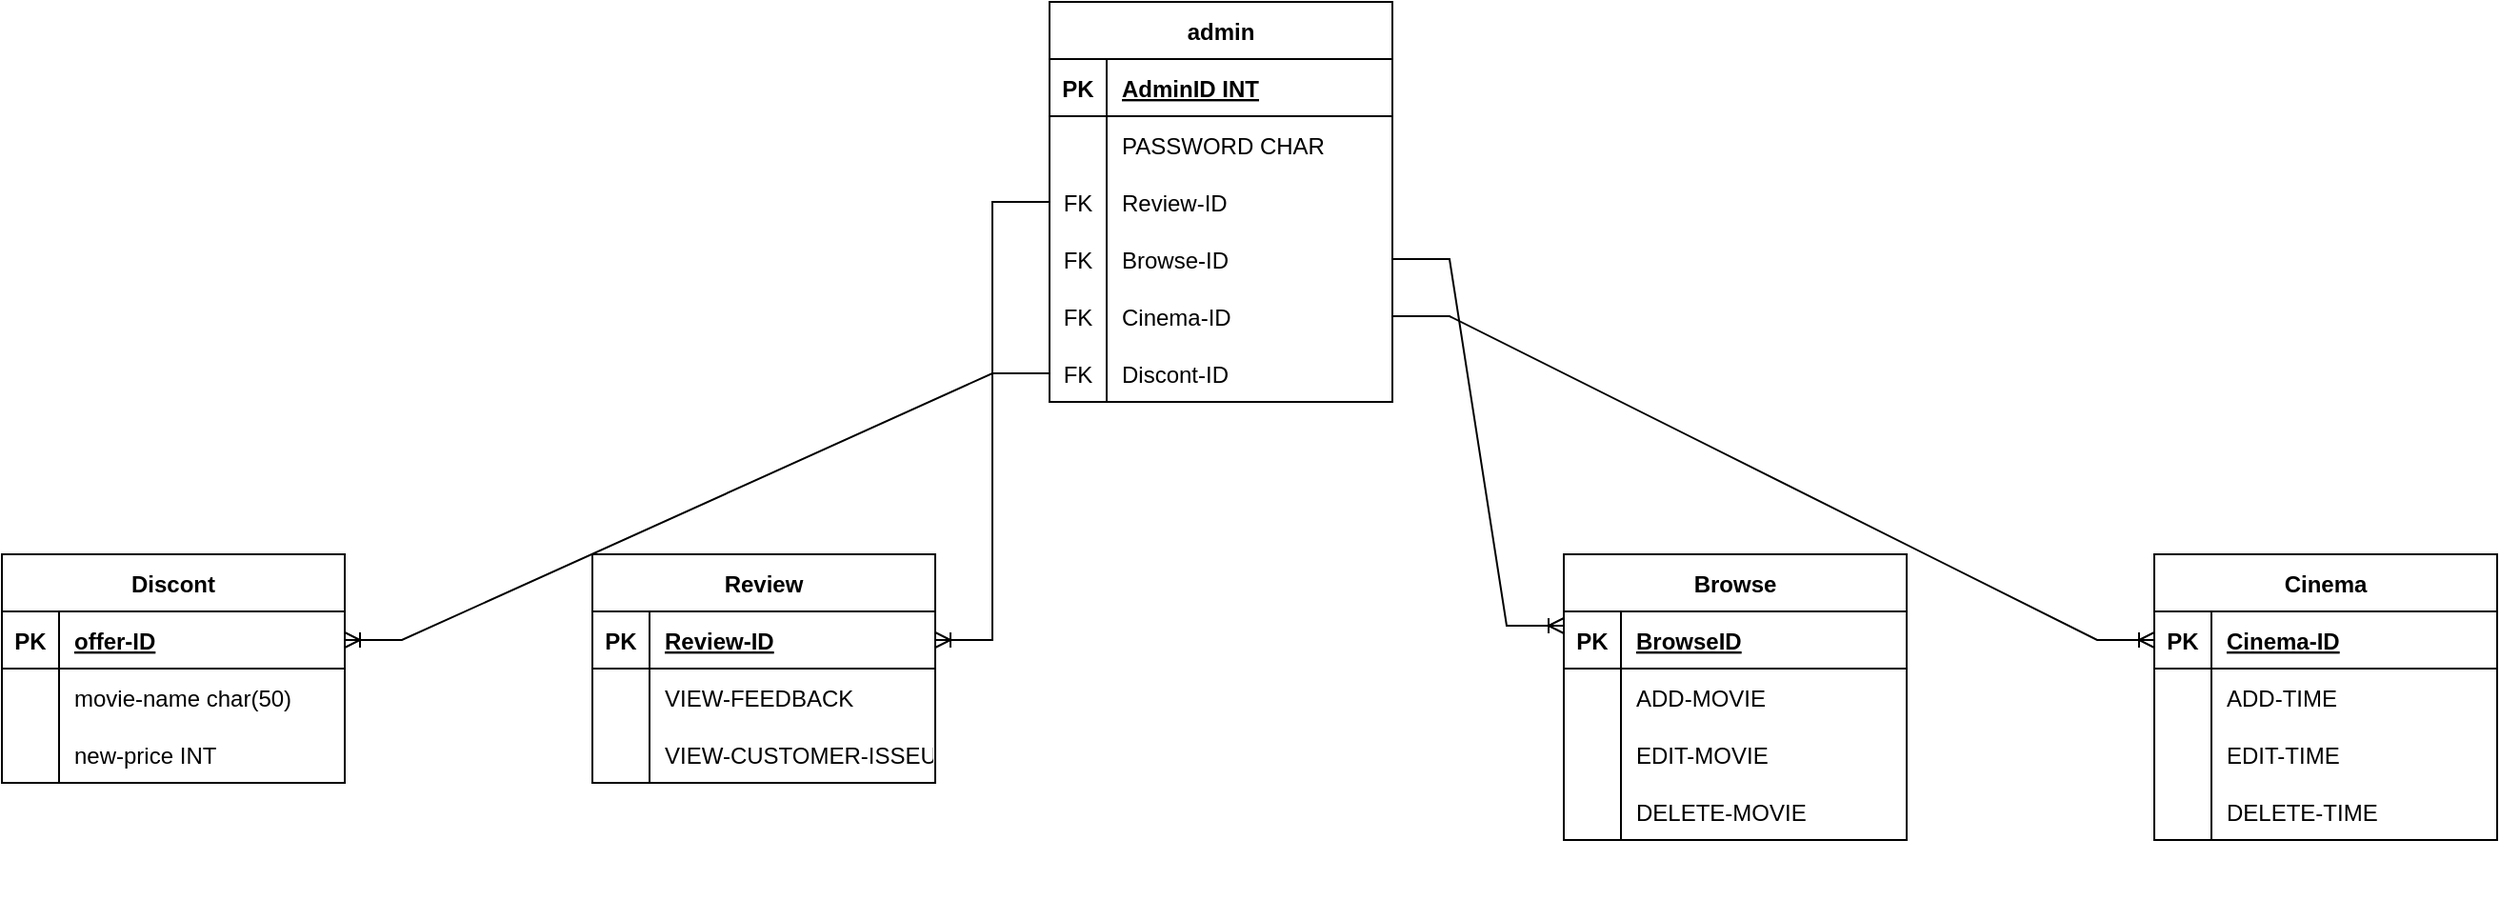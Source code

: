 <mxfile version="20.8.10" type="device"><diagram name="Page-1" id="c8yN2oYw92QMiAR7TUfr"><mxGraphModel dx="3000" dy="1115" grid="1" gridSize="10" guides="1" tooltips="1" connect="1" arrows="1" fold="1" page="1" pageScale="1" pageWidth="850" pageHeight="1100" math="0" shadow="0"><root><mxCell id="0"/><mxCell id="1" parent="0"/><mxCell id="0hVGEGQ_0eAb94WPZviF-1" value="admin" style="shape=table;startSize=30;container=1;collapsible=1;childLayout=tableLayout;fixedRows=1;rowLines=0;fontStyle=1;align=center;resizeLast=1;" parent="1" vertex="1"><mxGeometry x="370" y="50" width="180" height="210" as="geometry"/></mxCell><mxCell id="0hVGEGQ_0eAb94WPZviF-2" value="" style="shape=tableRow;horizontal=0;startSize=0;swimlaneHead=0;swimlaneBody=0;fillColor=none;collapsible=0;dropTarget=0;points=[[0,0.5],[1,0.5]];portConstraint=eastwest;top=0;left=0;right=0;bottom=1;" parent="0hVGEGQ_0eAb94WPZviF-1" vertex="1"><mxGeometry y="30" width="180" height="30" as="geometry"/></mxCell><mxCell id="0hVGEGQ_0eAb94WPZviF-3" value="PK" style="shape=partialRectangle;connectable=0;fillColor=none;top=0;left=0;bottom=0;right=0;fontStyle=1;overflow=hidden;" parent="0hVGEGQ_0eAb94WPZviF-2" vertex="1"><mxGeometry width="30" height="30" as="geometry"><mxRectangle width="30" height="30" as="alternateBounds"/></mxGeometry></mxCell><mxCell id="0hVGEGQ_0eAb94WPZviF-4" value="AdminID INT" style="shape=partialRectangle;connectable=0;fillColor=none;top=0;left=0;bottom=0;right=0;align=left;spacingLeft=6;fontStyle=5;overflow=hidden;" parent="0hVGEGQ_0eAb94WPZviF-2" vertex="1"><mxGeometry x="30" width="150" height="30" as="geometry"><mxRectangle width="150" height="30" as="alternateBounds"/></mxGeometry></mxCell><mxCell id="0hVGEGQ_0eAb94WPZviF-5" value="" style="shape=tableRow;horizontal=0;startSize=0;swimlaneHead=0;swimlaneBody=0;fillColor=none;collapsible=0;dropTarget=0;points=[[0,0.5],[1,0.5]];portConstraint=eastwest;top=0;left=0;right=0;bottom=0;" parent="0hVGEGQ_0eAb94WPZviF-1" vertex="1"><mxGeometry y="60" width="180" height="30" as="geometry"/></mxCell><mxCell id="0hVGEGQ_0eAb94WPZviF-6" value="" style="shape=partialRectangle;connectable=0;fillColor=none;top=0;left=0;bottom=0;right=0;editable=1;overflow=hidden;" parent="0hVGEGQ_0eAb94WPZviF-5" vertex="1"><mxGeometry width="30" height="30" as="geometry"><mxRectangle width="30" height="30" as="alternateBounds"/></mxGeometry></mxCell><mxCell id="0hVGEGQ_0eAb94WPZviF-7" value="PASSWORD CHAR" style="shape=partialRectangle;connectable=0;fillColor=none;top=0;left=0;bottom=0;right=0;align=left;spacingLeft=6;overflow=hidden;" parent="0hVGEGQ_0eAb94WPZviF-5" vertex="1"><mxGeometry x="30" width="150" height="30" as="geometry"><mxRectangle width="150" height="30" as="alternateBounds"/></mxGeometry></mxCell><mxCell id="0hVGEGQ_0eAb94WPZviF-8" value="" style="shape=tableRow;horizontal=0;startSize=0;swimlaneHead=0;swimlaneBody=0;fillColor=none;collapsible=0;dropTarget=0;points=[[0,0.5],[1,0.5]];portConstraint=eastwest;top=0;left=0;right=0;bottom=0;" parent="0hVGEGQ_0eAb94WPZviF-1" vertex="1"><mxGeometry y="90" width="180" height="30" as="geometry"/></mxCell><mxCell id="0hVGEGQ_0eAb94WPZviF-9" value="FK" style="shape=partialRectangle;connectable=0;fillColor=none;top=0;left=0;bottom=0;right=0;fontStyle=0;overflow=hidden;" parent="0hVGEGQ_0eAb94WPZviF-8" vertex="1"><mxGeometry width="30" height="30" as="geometry"><mxRectangle width="30" height="30" as="alternateBounds"/></mxGeometry></mxCell><mxCell id="0hVGEGQ_0eAb94WPZviF-10" value="Review-ID" style="shape=partialRectangle;connectable=0;fillColor=none;top=0;left=0;bottom=0;right=0;align=left;spacingLeft=6;fontStyle=0;overflow=hidden;" parent="0hVGEGQ_0eAb94WPZviF-8" vertex="1"><mxGeometry x="30" width="150" height="30" as="geometry"><mxRectangle width="150" height="30" as="alternateBounds"/></mxGeometry></mxCell><mxCell id="9t6XmSHxFOvnHD81adAV-1" value="" style="shape=tableRow;horizontal=0;startSize=0;swimlaneHead=0;swimlaneBody=0;fillColor=none;collapsible=0;dropTarget=0;points=[[0,0.5],[1,0.5]];portConstraint=eastwest;top=0;left=0;right=0;bottom=0;" vertex="1" parent="0hVGEGQ_0eAb94WPZviF-1"><mxGeometry y="120" width="180" height="30" as="geometry"/></mxCell><mxCell id="9t6XmSHxFOvnHD81adAV-2" value="FK" style="shape=partialRectangle;connectable=0;fillColor=none;top=0;left=0;bottom=0;right=0;fontStyle=0;overflow=hidden;" vertex="1" parent="9t6XmSHxFOvnHD81adAV-1"><mxGeometry width="30" height="30" as="geometry"><mxRectangle width="30" height="30" as="alternateBounds"/></mxGeometry></mxCell><mxCell id="9t6XmSHxFOvnHD81adAV-3" value="Browse-ID" style="shape=partialRectangle;connectable=0;fillColor=none;top=0;left=0;bottom=0;right=0;align=left;spacingLeft=6;fontStyle=0;overflow=hidden;" vertex="1" parent="9t6XmSHxFOvnHD81adAV-1"><mxGeometry x="30" width="150" height="30" as="geometry"><mxRectangle width="150" height="30" as="alternateBounds"/></mxGeometry></mxCell><mxCell id="9t6XmSHxFOvnHD81adAV-4" value="" style="shape=tableRow;horizontal=0;startSize=0;swimlaneHead=0;swimlaneBody=0;fillColor=none;collapsible=0;dropTarget=0;points=[[0,0.5],[1,0.5]];portConstraint=eastwest;top=0;left=0;right=0;bottom=0;" vertex="1" parent="0hVGEGQ_0eAb94WPZviF-1"><mxGeometry y="150" width="180" height="30" as="geometry"/></mxCell><mxCell id="9t6XmSHxFOvnHD81adAV-5" value="FK" style="shape=partialRectangle;connectable=0;fillColor=none;top=0;left=0;bottom=0;right=0;fontStyle=0;overflow=hidden;" vertex="1" parent="9t6XmSHxFOvnHD81adAV-4"><mxGeometry width="30" height="30" as="geometry"><mxRectangle width="30" height="30" as="alternateBounds"/></mxGeometry></mxCell><mxCell id="9t6XmSHxFOvnHD81adAV-6" value="Cinema-ID" style="shape=partialRectangle;connectable=0;fillColor=none;top=0;left=0;bottom=0;right=0;align=left;spacingLeft=6;fontStyle=0;overflow=hidden;" vertex="1" parent="9t6XmSHxFOvnHD81adAV-4"><mxGeometry x="30" width="150" height="30" as="geometry"><mxRectangle width="150" height="30" as="alternateBounds"/></mxGeometry></mxCell><mxCell id="9t6XmSHxFOvnHD81adAV-7" value="" style="shape=tableRow;horizontal=0;startSize=0;swimlaneHead=0;swimlaneBody=0;fillColor=none;collapsible=0;dropTarget=0;points=[[0,0.5],[1,0.5]];portConstraint=eastwest;top=0;left=0;right=0;bottom=0;" vertex="1" parent="0hVGEGQ_0eAb94WPZviF-1"><mxGeometry y="180" width="180" height="30" as="geometry"/></mxCell><mxCell id="9t6XmSHxFOvnHD81adAV-8" value="FK" style="shape=partialRectangle;connectable=0;fillColor=none;top=0;left=0;bottom=0;right=0;fontStyle=0;overflow=hidden;" vertex="1" parent="9t6XmSHxFOvnHD81adAV-7"><mxGeometry width="30" height="30" as="geometry"><mxRectangle width="30" height="30" as="alternateBounds"/></mxGeometry></mxCell><mxCell id="9t6XmSHxFOvnHD81adAV-9" value="Discont-ID" style="shape=partialRectangle;connectable=0;fillColor=none;top=0;left=0;bottom=0;right=0;align=left;spacingLeft=6;fontStyle=0;overflow=hidden;" vertex="1" parent="9t6XmSHxFOvnHD81adAV-7"><mxGeometry x="30" width="150" height="30" as="geometry"><mxRectangle width="150" height="30" as="alternateBounds"/></mxGeometry></mxCell><mxCell id="0hVGEGQ_0eAb94WPZviF-12" value="" style="line;strokeWidth=1;rotatable=0;dashed=0;labelPosition=right;align=left;verticalAlign=middle;spacingTop=0;spacingLeft=6;points=[];portConstraint=eastwest;" parent="1" vertex="1"><mxGeometry x="20" y="520" width="180" as="geometry"/></mxCell><mxCell id="9t6XmSHxFOvnHD81adAV-10" value="Review" style="shape=table;startSize=30;container=1;collapsible=1;childLayout=tableLayout;fixedRows=1;rowLines=0;fontStyle=1;align=center;resizeLast=1;" vertex="1" parent="1"><mxGeometry x="130" y="340" width="180" height="120" as="geometry"/></mxCell><mxCell id="9t6XmSHxFOvnHD81adAV-11" value="" style="shape=tableRow;horizontal=0;startSize=0;swimlaneHead=0;swimlaneBody=0;fillColor=none;collapsible=0;dropTarget=0;points=[[0,0.5],[1,0.5]];portConstraint=eastwest;top=0;left=0;right=0;bottom=1;" vertex="1" parent="9t6XmSHxFOvnHD81adAV-10"><mxGeometry y="30" width="180" height="30" as="geometry"/></mxCell><mxCell id="9t6XmSHxFOvnHD81adAV-12" value="PK" style="shape=partialRectangle;connectable=0;fillColor=none;top=0;left=0;bottom=0;right=0;fontStyle=1;overflow=hidden;" vertex="1" parent="9t6XmSHxFOvnHD81adAV-11"><mxGeometry width="30" height="30" as="geometry"><mxRectangle width="30" height="30" as="alternateBounds"/></mxGeometry></mxCell><mxCell id="9t6XmSHxFOvnHD81adAV-13" value="Review-ID" style="shape=partialRectangle;connectable=0;fillColor=none;top=0;left=0;bottom=0;right=0;align=left;spacingLeft=6;fontStyle=5;overflow=hidden;" vertex="1" parent="9t6XmSHxFOvnHD81adAV-11"><mxGeometry x="30" width="150" height="30" as="geometry"><mxRectangle width="150" height="30" as="alternateBounds"/></mxGeometry></mxCell><mxCell id="9t6XmSHxFOvnHD81adAV-14" value="" style="shape=tableRow;horizontal=0;startSize=0;swimlaneHead=0;swimlaneBody=0;fillColor=none;collapsible=0;dropTarget=0;points=[[0,0.5],[1,0.5]];portConstraint=eastwest;top=0;left=0;right=0;bottom=0;" vertex="1" parent="9t6XmSHxFOvnHD81adAV-10"><mxGeometry y="60" width="180" height="30" as="geometry"/></mxCell><mxCell id="9t6XmSHxFOvnHD81adAV-15" value="" style="shape=partialRectangle;connectable=0;fillColor=none;top=0;left=0;bottom=0;right=0;editable=1;overflow=hidden;" vertex="1" parent="9t6XmSHxFOvnHD81adAV-14"><mxGeometry width="30" height="30" as="geometry"><mxRectangle width="30" height="30" as="alternateBounds"/></mxGeometry></mxCell><mxCell id="9t6XmSHxFOvnHD81adAV-16" value="VIEW-FEEDBACK" style="shape=partialRectangle;connectable=0;fillColor=none;top=0;left=0;bottom=0;right=0;align=left;spacingLeft=6;overflow=hidden;" vertex="1" parent="9t6XmSHxFOvnHD81adAV-14"><mxGeometry x="30" width="150" height="30" as="geometry"><mxRectangle width="150" height="30" as="alternateBounds"/></mxGeometry></mxCell><mxCell id="9t6XmSHxFOvnHD81adAV-17" value="" style="shape=tableRow;horizontal=0;startSize=0;swimlaneHead=0;swimlaneBody=0;fillColor=none;collapsible=0;dropTarget=0;points=[[0,0.5],[1,0.5]];portConstraint=eastwest;top=0;left=0;right=0;bottom=0;" vertex="1" parent="9t6XmSHxFOvnHD81adAV-10"><mxGeometry y="90" width="180" height="30" as="geometry"/></mxCell><mxCell id="9t6XmSHxFOvnHD81adAV-18" value="" style="shape=partialRectangle;connectable=0;fillColor=none;top=0;left=0;bottom=0;right=0;editable=1;overflow=hidden;" vertex="1" parent="9t6XmSHxFOvnHD81adAV-17"><mxGeometry width="30" height="30" as="geometry"><mxRectangle width="30" height="30" as="alternateBounds"/></mxGeometry></mxCell><mxCell id="9t6XmSHxFOvnHD81adAV-19" value="VIEW-CUSTOMER-ISSEUS" style="shape=partialRectangle;connectable=0;fillColor=none;top=0;left=0;bottom=0;right=0;align=left;spacingLeft=6;overflow=hidden;" vertex="1" parent="9t6XmSHxFOvnHD81adAV-17"><mxGeometry x="30" width="150" height="30" as="geometry"><mxRectangle width="150" height="30" as="alternateBounds"/></mxGeometry></mxCell><mxCell id="9t6XmSHxFOvnHD81adAV-23" value="Browse" style="shape=table;startSize=30;container=1;collapsible=1;childLayout=tableLayout;fixedRows=1;rowLines=0;fontStyle=1;align=center;resizeLast=1;" vertex="1" parent="1"><mxGeometry x="640" y="340" width="180" height="150" as="geometry"/></mxCell><mxCell id="9t6XmSHxFOvnHD81adAV-24" value="" style="shape=tableRow;horizontal=0;startSize=0;swimlaneHead=0;swimlaneBody=0;fillColor=none;collapsible=0;dropTarget=0;points=[[0,0.5],[1,0.5]];portConstraint=eastwest;top=0;left=0;right=0;bottom=1;" vertex="1" parent="9t6XmSHxFOvnHD81adAV-23"><mxGeometry y="30" width="180" height="30" as="geometry"/></mxCell><mxCell id="9t6XmSHxFOvnHD81adAV-25" value="PK" style="shape=partialRectangle;connectable=0;fillColor=none;top=0;left=0;bottom=0;right=0;fontStyle=1;overflow=hidden;" vertex="1" parent="9t6XmSHxFOvnHD81adAV-24"><mxGeometry width="30" height="30" as="geometry"><mxRectangle width="30" height="30" as="alternateBounds"/></mxGeometry></mxCell><mxCell id="9t6XmSHxFOvnHD81adAV-26" value="BrowseID" style="shape=partialRectangle;connectable=0;fillColor=none;top=0;left=0;bottom=0;right=0;align=left;spacingLeft=6;fontStyle=5;overflow=hidden;" vertex="1" parent="9t6XmSHxFOvnHD81adAV-24"><mxGeometry x="30" width="150" height="30" as="geometry"><mxRectangle width="150" height="30" as="alternateBounds"/></mxGeometry></mxCell><mxCell id="9t6XmSHxFOvnHD81adAV-27" value="" style="shape=tableRow;horizontal=0;startSize=0;swimlaneHead=0;swimlaneBody=0;fillColor=none;collapsible=0;dropTarget=0;points=[[0,0.5],[1,0.5]];portConstraint=eastwest;top=0;left=0;right=0;bottom=0;" vertex="1" parent="9t6XmSHxFOvnHD81adAV-23"><mxGeometry y="60" width="180" height="30" as="geometry"/></mxCell><mxCell id="9t6XmSHxFOvnHD81adAV-28" value="" style="shape=partialRectangle;connectable=0;fillColor=none;top=0;left=0;bottom=0;right=0;editable=1;overflow=hidden;" vertex="1" parent="9t6XmSHxFOvnHD81adAV-27"><mxGeometry width="30" height="30" as="geometry"><mxRectangle width="30" height="30" as="alternateBounds"/></mxGeometry></mxCell><mxCell id="9t6XmSHxFOvnHD81adAV-29" value="ADD-MOVIE" style="shape=partialRectangle;connectable=0;fillColor=none;top=0;left=0;bottom=0;right=0;align=left;spacingLeft=6;overflow=hidden;" vertex="1" parent="9t6XmSHxFOvnHD81adAV-27"><mxGeometry x="30" width="150" height="30" as="geometry"><mxRectangle width="150" height="30" as="alternateBounds"/></mxGeometry></mxCell><mxCell id="9t6XmSHxFOvnHD81adAV-30" value="" style="shape=tableRow;horizontal=0;startSize=0;swimlaneHead=0;swimlaneBody=0;fillColor=none;collapsible=0;dropTarget=0;points=[[0,0.5],[1,0.5]];portConstraint=eastwest;top=0;left=0;right=0;bottom=0;" vertex="1" parent="9t6XmSHxFOvnHD81adAV-23"><mxGeometry y="90" width="180" height="30" as="geometry"/></mxCell><mxCell id="9t6XmSHxFOvnHD81adAV-31" value="" style="shape=partialRectangle;connectable=0;fillColor=none;top=0;left=0;bottom=0;right=0;editable=1;overflow=hidden;" vertex="1" parent="9t6XmSHxFOvnHD81adAV-30"><mxGeometry width="30" height="30" as="geometry"><mxRectangle width="30" height="30" as="alternateBounds"/></mxGeometry></mxCell><mxCell id="9t6XmSHxFOvnHD81adAV-32" value="EDIT-MOVIE" style="shape=partialRectangle;connectable=0;fillColor=none;top=0;left=0;bottom=0;right=0;align=left;spacingLeft=6;overflow=hidden;" vertex="1" parent="9t6XmSHxFOvnHD81adAV-30"><mxGeometry x="30" width="150" height="30" as="geometry"><mxRectangle width="150" height="30" as="alternateBounds"/></mxGeometry></mxCell><mxCell id="9t6XmSHxFOvnHD81adAV-33" value="" style="shape=tableRow;horizontal=0;startSize=0;swimlaneHead=0;swimlaneBody=0;fillColor=none;collapsible=0;dropTarget=0;points=[[0,0.5],[1,0.5]];portConstraint=eastwest;top=0;left=0;right=0;bottom=0;" vertex="1" parent="9t6XmSHxFOvnHD81adAV-23"><mxGeometry y="120" width="180" height="30" as="geometry"/></mxCell><mxCell id="9t6XmSHxFOvnHD81adAV-34" value="" style="shape=partialRectangle;connectable=0;fillColor=none;top=0;left=0;bottom=0;right=0;editable=1;overflow=hidden;" vertex="1" parent="9t6XmSHxFOvnHD81adAV-33"><mxGeometry width="30" height="30" as="geometry"><mxRectangle width="30" height="30" as="alternateBounds"/></mxGeometry></mxCell><mxCell id="9t6XmSHxFOvnHD81adAV-35" value="DELETE-MOVIE" style="shape=partialRectangle;connectable=0;fillColor=none;top=0;left=0;bottom=0;right=0;align=left;spacingLeft=6;overflow=hidden;" vertex="1" parent="9t6XmSHxFOvnHD81adAV-33"><mxGeometry x="30" width="150" height="30" as="geometry"><mxRectangle width="150" height="30" as="alternateBounds"/></mxGeometry></mxCell><mxCell id="9t6XmSHxFOvnHD81adAV-36" value="Cinema" style="shape=table;startSize=30;container=1;collapsible=1;childLayout=tableLayout;fixedRows=1;rowLines=0;fontStyle=1;align=center;resizeLast=1;" vertex="1" parent="1"><mxGeometry x="950" y="340" width="180" height="150" as="geometry"/></mxCell><mxCell id="9t6XmSHxFOvnHD81adAV-37" value="" style="shape=tableRow;horizontal=0;startSize=0;swimlaneHead=0;swimlaneBody=0;fillColor=none;collapsible=0;dropTarget=0;points=[[0,0.5],[1,0.5]];portConstraint=eastwest;top=0;left=0;right=0;bottom=1;" vertex="1" parent="9t6XmSHxFOvnHD81adAV-36"><mxGeometry y="30" width="180" height="30" as="geometry"/></mxCell><mxCell id="9t6XmSHxFOvnHD81adAV-38" value="PK" style="shape=partialRectangle;connectable=0;fillColor=none;top=0;left=0;bottom=0;right=0;fontStyle=1;overflow=hidden;" vertex="1" parent="9t6XmSHxFOvnHD81adAV-37"><mxGeometry width="30" height="30" as="geometry"><mxRectangle width="30" height="30" as="alternateBounds"/></mxGeometry></mxCell><mxCell id="9t6XmSHxFOvnHD81adAV-39" value="Cinema-ID" style="shape=partialRectangle;connectable=0;fillColor=none;top=0;left=0;bottom=0;right=0;align=left;spacingLeft=6;fontStyle=5;overflow=hidden;" vertex="1" parent="9t6XmSHxFOvnHD81adAV-37"><mxGeometry x="30" width="150" height="30" as="geometry"><mxRectangle width="150" height="30" as="alternateBounds"/></mxGeometry></mxCell><mxCell id="9t6XmSHxFOvnHD81adAV-40" value="" style="shape=tableRow;horizontal=0;startSize=0;swimlaneHead=0;swimlaneBody=0;fillColor=none;collapsible=0;dropTarget=0;points=[[0,0.5],[1,0.5]];portConstraint=eastwest;top=0;left=0;right=0;bottom=0;" vertex="1" parent="9t6XmSHxFOvnHD81adAV-36"><mxGeometry y="60" width="180" height="30" as="geometry"/></mxCell><mxCell id="9t6XmSHxFOvnHD81adAV-41" value="" style="shape=partialRectangle;connectable=0;fillColor=none;top=0;left=0;bottom=0;right=0;editable=1;overflow=hidden;" vertex="1" parent="9t6XmSHxFOvnHD81adAV-40"><mxGeometry width="30" height="30" as="geometry"><mxRectangle width="30" height="30" as="alternateBounds"/></mxGeometry></mxCell><mxCell id="9t6XmSHxFOvnHD81adAV-42" value="ADD-TIME" style="shape=partialRectangle;connectable=0;fillColor=none;top=0;left=0;bottom=0;right=0;align=left;spacingLeft=6;overflow=hidden;" vertex="1" parent="9t6XmSHxFOvnHD81adAV-40"><mxGeometry x="30" width="150" height="30" as="geometry"><mxRectangle width="150" height="30" as="alternateBounds"/></mxGeometry></mxCell><mxCell id="9t6XmSHxFOvnHD81adAV-43" value="" style="shape=tableRow;horizontal=0;startSize=0;swimlaneHead=0;swimlaneBody=0;fillColor=none;collapsible=0;dropTarget=0;points=[[0,0.5],[1,0.5]];portConstraint=eastwest;top=0;left=0;right=0;bottom=0;" vertex="1" parent="9t6XmSHxFOvnHD81adAV-36"><mxGeometry y="90" width="180" height="30" as="geometry"/></mxCell><mxCell id="9t6XmSHxFOvnHD81adAV-44" value="" style="shape=partialRectangle;connectable=0;fillColor=none;top=0;left=0;bottom=0;right=0;editable=1;overflow=hidden;" vertex="1" parent="9t6XmSHxFOvnHD81adAV-43"><mxGeometry width="30" height="30" as="geometry"><mxRectangle width="30" height="30" as="alternateBounds"/></mxGeometry></mxCell><mxCell id="9t6XmSHxFOvnHD81adAV-45" value="EDIT-TIME" style="shape=partialRectangle;connectable=0;fillColor=none;top=0;left=0;bottom=0;right=0;align=left;spacingLeft=6;overflow=hidden;" vertex="1" parent="9t6XmSHxFOvnHD81adAV-43"><mxGeometry x="30" width="150" height="30" as="geometry"><mxRectangle width="150" height="30" as="alternateBounds"/></mxGeometry></mxCell><mxCell id="9t6XmSHxFOvnHD81adAV-46" value="" style="shape=tableRow;horizontal=0;startSize=0;swimlaneHead=0;swimlaneBody=0;fillColor=none;collapsible=0;dropTarget=0;points=[[0,0.5],[1,0.5]];portConstraint=eastwest;top=0;left=0;right=0;bottom=0;" vertex="1" parent="9t6XmSHxFOvnHD81adAV-36"><mxGeometry y="120" width="180" height="30" as="geometry"/></mxCell><mxCell id="9t6XmSHxFOvnHD81adAV-47" value="" style="shape=partialRectangle;connectable=0;fillColor=none;top=0;left=0;bottom=0;right=0;editable=1;overflow=hidden;" vertex="1" parent="9t6XmSHxFOvnHD81adAV-46"><mxGeometry width="30" height="30" as="geometry"><mxRectangle width="30" height="30" as="alternateBounds"/></mxGeometry></mxCell><mxCell id="9t6XmSHxFOvnHD81adAV-48" value="DELETE-TIME" style="shape=partialRectangle;connectable=0;fillColor=none;top=0;left=0;bottom=0;right=0;align=left;spacingLeft=6;overflow=hidden;" vertex="1" parent="9t6XmSHxFOvnHD81adAV-46"><mxGeometry x="30" width="150" height="30" as="geometry"><mxRectangle width="150" height="30" as="alternateBounds"/></mxGeometry></mxCell><mxCell id="9t6XmSHxFOvnHD81adAV-49" value="Discont" style="shape=table;startSize=30;container=1;collapsible=1;childLayout=tableLayout;fixedRows=1;rowLines=0;fontStyle=1;align=center;resizeLast=1;" vertex="1" parent="1"><mxGeometry x="-180" y="340" width="180" height="120" as="geometry"/></mxCell><mxCell id="9t6XmSHxFOvnHD81adAV-50" value="" style="shape=tableRow;horizontal=0;startSize=0;swimlaneHead=0;swimlaneBody=0;fillColor=none;collapsible=0;dropTarget=0;points=[[0,0.5],[1,0.5]];portConstraint=eastwest;top=0;left=0;right=0;bottom=1;" vertex="1" parent="9t6XmSHxFOvnHD81adAV-49"><mxGeometry y="30" width="180" height="30" as="geometry"/></mxCell><mxCell id="9t6XmSHxFOvnHD81adAV-51" value="PK" style="shape=partialRectangle;connectable=0;fillColor=none;top=0;left=0;bottom=0;right=0;fontStyle=1;overflow=hidden;" vertex="1" parent="9t6XmSHxFOvnHD81adAV-50"><mxGeometry width="30" height="30" as="geometry"><mxRectangle width="30" height="30" as="alternateBounds"/></mxGeometry></mxCell><mxCell id="9t6XmSHxFOvnHD81adAV-52" value="offer-ID" style="shape=partialRectangle;connectable=0;fillColor=none;top=0;left=0;bottom=0;right=0;align=left;spacingLeft=6;fontStyle=5;overflow=hidden;" vertex="1" parent="9t6XmSHxFOvnHD81adAV-50"><mxGeometry x="30" width="150" height="30" as="geometry"><mxRectangle width="150" height="30" as="alternateBounds"/></mxGeometry></mxCell><mxCell id="9t6XmSHxFOvnHD81adAV-53" value="" style="shape=tableRow;horizontal=0;startSize=0;swimlaneHead=0;swimlaneBody=0;fillColor=none;collapsible=0;dropTarget=0;points=[[0,0.5],[1,0.5]];portConstraint=eastwest;top=0;left=0;right=0;bottom=0;" vertex="1" parent="9t6XmSHxFOvnHD81adAV-49"><mxGeometry y="60" width="180" height="30" as="geometry"/></mxCell><mxCell id="9t6XmSHxFOvnHD81adAV-54" value="" style="shape=partialRectangle;connectable=0;fillColor=none;top=0;left=0;bottom=0;right=0;editable=1;overflow=hidden;" vertex="1" parent="9t6XmSHxFOvnHD81adAV-53"><mxGeometry width="30" height="30" as="geometry"><mxRectangle width="30" height="30" as="alternateBounds"/></mxGeometry></mxCell><mxCell id="9t6XmSHxFOvnHD81adAV-55" value="movie-name char(50)" style="shape=partialRectangle;connectable=0;fillColor=none;top=0;left=0;bottom=0;right=0;align=left;spacingLeft=6;overflow=hidden;" vertex="1" parent="9t6XmSHxFOvnHD81adAV-53"><mxGeometry x="30" width="150" height="30" as="geometry"><mxRectangle width="150" height="30" as="alternateBounds"/></mxGeometry></mxCell><mxCell id="9t6XmSHxFOvnHD81adAV-56" value="" style="shape=tableRow;horizontal=0;startSize=0;swimlaneHead=0;swimlaneBody=0;fillColor=none;collapsible=0;dropTarget=0;points=[[0,0.5],[1,0.5]];portConstraint=eastwest;top=0;left=0;right=0;bottom=0;" vertex="1" parent="9t6XmSHxFOvnHD81adAV-49"><mxGeometry y="90" width="180" height="30" as="geometry"/></mxCell><mxCell id="9t6XmSHxFOvnHD81adAV-57" value="" style="shape=partialRectangle;connectable=0;fillColor=none;top=0;left=0;bottom=0;right=0;editable=1;overflow=hidden;" vertex="1" parent="9t6XmSHxFOvnHD81adAV-56"><mxGeometry width="30" height="30" as="geometry"><mxRectangle width="30" height="30" as="alternateBounds"/></mxGeometry></mxCell><mxCell id="9t6XmSHxFOvnHD81adAV-58" value="new-price INT" style="shape=partialRectangle;connectable=0;fillColor=none;top=0;left=0;bottom=0;right=0;align=left;spacingLeft=6;overflow=hidden;" vertex="1" parent="9t6XmSHxFOvnHD81adAV-56"><mxGeometry x="30" width="150" height="30" as="geometry"><mxRectangle width="150" height="30" as="alternateBounds"/></mxGeometry></mxCell><mxCell id="9t6XmSHxFOvnHD81adAV-62" value="" style="edgeStyle=entityRelationEdgeStyle;fontSize=12;html=1;endArrow=ERoneToMany;rounded=0;exitX=1;exitY=0.5;exitDx=0;exitDy=0;entryX=0;entryY=0.25;entryDx=0;entryDy=0;" edge="1" parent="1" source="9t6XmSHxFOvnHD81adAV-1" target="9t6XmSHxFOvnHD81adAV-23"><mxGeometry width="100" height="100" relative="1" as="geometry"><mxPoint x="630" y="220" as="sourcePoint"/><mxPoint x="730" y="120" as="targetPoint"/></mxGeometry></mxCell><mxCell id="9t6XmSHxFOvnHD81adAV-63" value="" style="edgeStyle=entityRelationEdgeStyle;fontSize=12;html=1;endArrow=ERoneToMany;rounded=0;exitX=1;exitY=0.5;exitDx=0;exitDy=0;entryX=0;entryY=0.5;entryDx=0;entryDy=0;" edge="1" parent="1" source="9t6XmSHxFOvnHD81adAV-4" target="9t6XmSHxFOvnHD81adAV-37"><mxGeometry width="100" height="100" relative="1" as="geometry"><mxPoint x="770" y="220" as="sourcePoint"/><mxPoint x="870" y="120" as="targetPoint"/></mxGeometry></mxCell><mxCell id="9t6XmSHxFOvnHD81adAV-64" value="" style="edgeStyle=entityRelationEdgeStyle;fontSize=12;html=1;endArrow=ERoneToMany;rounded=0;exitX=0;exitY=0.5;exitDx=0;exitDy=0;entryX=1;entryY=0.5;entryDx=0;entryDy=0;" edge="1" parent="1" source="0hVGEGQ_0eAb94WPZviF-8" target="9t6XmSHxFOvnHD81adAV-11"><mxGeometry width="100" height="100" relative="1" as="geometry"><mxPoint x="190" y="240" as="sourcePoint"/><mxPoint x="290" y="140" as="targetPoint"/></mxGeometry></mxCell><mxCell id="9t6XmSHxFOvnHD81adAV-66" value="" style="edgeStyle=entityRelationEdgeStyle;fontSize=12;html=1;endArrow=ERoneToMany;rounded=0;exitX=0;exitY=0.5;exitDx=0;exitDy=0;entryX=1;entryY=0.5;entryDx=0;entryDy=0;" edge="1" parent="1" source="9t6XmSHxFOvnHD81adAV-7" target="9t6XmSHxFOvnHD81adAV-50"><mxGeometry width="100" height="100" relative="1" as="geometry"><mxPoint x="110" y="260" as="sourcePoint"/><mxPoint x="210" y="160" as="targetPoint"/></mxGeometry></mxCell></root></mxGraphModel></diagram></mxfile>